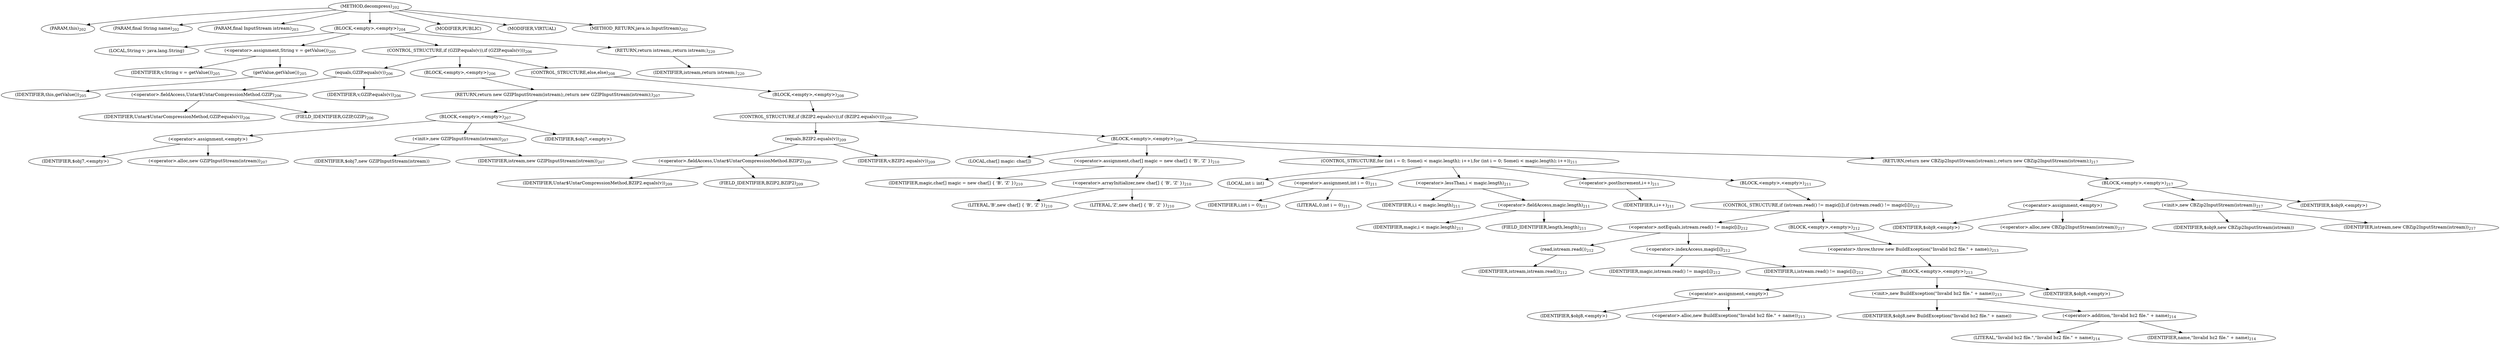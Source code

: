 digraph "decompress" {  
"273" [label = <(METHOD,decompress)<SUB>202</SUB>> ]
"25" [label = <(PARAM,this)<SUB>202</SUB>> ]
"274" [label = <(PARAM,final String name)<SUB>202</SUB>> ]
"275" [label = <(PARAM,final InputStream istream)<SUB>203</SUB>> ]
"276" [label = <(BLOCK,&lt;empty&gt;,&lt;empty&gt;)<SUB>204</SUB>> ]
"277" [label = <(LOCAL,String v: java.lang.String)> ]
"278" [label = <(&lt;operator&gt;.assignment,String v = getValue())<SUB>205</SUB>> ]
"279" [label = <(IDENTIFIER,v,String v = getValue())<SUB>205</SUB>> ]
"280" [label = <(getValue,getValue())<SUB>205</SUB>> ]
"24" [label = <(IDENTIFIER,this,getValue())<SUB>205</SUB>> ]
"281" [label = <(CONTROL_STRUCTURE,if (GZIP.equals(v)),if (GZIP.equals(v)))<SUB>206</SUB>> ]
"282" [label = <(equals,GZIP.equals(v))<SUB>206</SUB>> ]
"283" [label = <(&lt;operator&gt;.fieldAccess,Untar$UntarCompressionMethod.GZIP)<SUB>206</SUB>> ]
"284" [label = <(IDENTIFIER,Untar$UntarCompressionMethod,GZIP.equals(v))<SUB>206</SUB>> ]
"285" [label = <(FIELD_IDENTIFIER,GZIP,GZIP)<SUB>206</SUB>> ]
"286" [label = <(IDENTIFIER,v,GZIP.equals(v))<SUB>206</SUB>> ]
"287" [label = <(BLOCK,&lt;empty&gt;,&lt;empty&gt;)<SUB>206</SUB>> ]
"288" [label = <(RETURN,return new GZIPInputStream(istream);,return new GZIPInputStream(istream);)<SUB>207</SUB>> ]
"289" [label = <(BLOCK,&lt;empty&gt;,&lt;empty&gt;)<SUB>207</SUB>> ]
"290" [label = <(&lt;operator&gt;.assignment,&lt;empty&gt;)> ]
"291" [label = <(IDENTIFIER,$obj7,&lt;empty&gt;)> ]
"292" [label = <(&lt;operator&gt;.alloc,new GZIPInputStream(istream))<SUB>207</SUB>> ]
"293" [label = <(&lt;init&gt;,new GZIPInputStream(istream))<SUB>207</SUB>> ]
"294" [label = <(IDENTIFIER,$obj7,new GZIPInputStream(istream))> ]
"295" [label = <(IDENTIFIER,istream,new GZIPInputStream(istream))<SUB>207</SUB>> ]
"296" [label = <(IDENTIFIER,$obj7,&lt;empty&gt;)> ]
"297" [label = <(CONTROL_STRUCTURE,else,else)<SUB>208</SUB>> ]
"298" [label = <(BLOCK,&lt;empty&gt;,&lt;empty&gt;)<SUB>208</SUB>> ]
"299" [label = <(CONTROL_STRUCTURE,if (BZIP2.equals(v)),if (BZIP2.equals(v)))<SUB>209</SUB>> ]
"300" [label = <(equals,BZIP2.equals(v))<SUB>209</SUB>> ]
"301" [label = <(&lt;operator&gt;.fieldAccess,Untar$UntarCompressionMethod.BZIP2)<SUB>209</SUB>> ]
"302" [label = <(IDENTIFIER,Untar$UntarCompressionMethod,BZIP2.equals(v))<SUB>209</SUB>> ]
"303" [label = <(FIELD_IDENTIFIER,BZIP2,BZIP2)<SUB>209</SUB>> ]
"304" [label = <(IDENTIFIER,v,BZIP2.equals(v))<SUB>209</SUB>> ]
"305" [label = <(BLOCK,&lt;empty&gt;,&lt;empty&gt;)<SUB>209</SUB>> ]
"306" [label = <(LOCAL,char[] magic: char[])> ]
"307" [label = <(&lt;operator&gt;.assignment,char[] magic = new char[] { 'B', 'Z' })<SUB>210</SUB>> ]
"308" [label = <(IDENTIFIER,magic,char[] magic = new char[] { 'B', 'Z' })<SUB>210</SUB>> ]
"309" [label = <(&lt;operator&gt;.arrayInitializer,new char[] { 'B', 'Z' })<SUB>210</SUB>> ]
"310" [label = <(LITERAL,'B',new char[] { 'B', 'Z' })<SUB>210</SUB>> ]
"311" [label = <(LITERAL,'Z',new char[] { 'B', 'Z' })<SUB>210</SUB>> ]
"312" [label = <(CONTROL_STRUCTURE,for (int i = 0; Some(i &lt; magic.length); i++),for (int i = 0; Some(i &lt; magic.length); i++))<SUB>211</SUB>> ]
"313" [label = <(LOCAL,int i: int)> ]
"314" [label = <(&lt;operator&gt;.assignment,int i = 0)<SUB>211</SUB>> ]
"315" [label = <(IDENTIFIER,i,int i = 0)<SUB>211</SUB>> ]
"316" [label = <(LITERAL,0,int i = 0)<SUB>211</SUB>> ]
"317" [label = <(&lt;operator&gt;.lessThan,i &lt; magic.length)<SUB>211</SUB>> ]
"318" [label = <(IDENTIFIER,i,i &lt; magic.length)<SUB>211</SUB>> ]
"319" [label = <(&lt;operator&gt;.fieldAccess,magic.length)<SUB>211</SUB>> ]
"320" [label = <(IDENTIFIER,magic,i &lt; magic.length)<SUB>211</SUB>> ]
"321" [label = <(FIELD_IDENTIFIER,length,length)<SUB>211</SUB>> ]
"322" [label = <(&lt;operator&gt;.postIncrement,i++)<SUB>211</SUB>> ]
"323" [label = <(IDENTIFIER,i,i++)<SUB>211</SUB>> ]
"324" [label = <(BLOCK,&lt;empty&gt;,&lt;empty&gt;)<SUB>211</SUB>> ]
"325" [label = <(CONTROL_STRUCTURE,if (istream.read() != magic[i]),if (istream.read() != magic[i]))<SUB>212</SUB>> ]
"326" [label = <(&lt;operator&gt;.notEquals,istream.read() != magic[i])<SUB>212</SUB>> ]
"327" [label = <(read,istream.read())<SUB>212</SUB>> ]
"328" [label = <(IDENTIFIER,istream,istream.read())<SUB>212</SUB>> ]
"329" [label = <(&lt;operator&gt;.indexAccess,magic[i])<SUB>212</SUB>> ]
"330" [label = <(IDENTIFIER,magic,istream.read() != magic[i])<SUB>212</SUB>> ]
"331" [label = <(IDENTIFIER,i,istream.read() != magic[i])<SUB>212</SUB>> ]
"332" [label = <(BLOCK,&lt;empty&gt;,&lt;empty&gt;)<SUB>212</SUB>> ]
"333" [label = <(&lt;operator&gt;.throw,throw new BuildException(&quot;Invalid bz2 file.&quot; + name);)<SUB>213</SUB>> ]
"334" [label = <(BLOCK,&lt;empty&gt;,&lt;empty&gt;)<SUB>213</SUB>> ]
"335" [label = <(&lt;operator&gt;.assignment,&lt;empty&gt;)> ]
"336" [label = <(IDENTIFIER,$obj8,&lt;empty&gt;)> ]
"337" [label = <(&lt;operator&gt;.alloc,new BuildException(&quot;Invalid bz2 file.&quot; + name))<SUB>213</SUB>> ]
"338" [label = <(&lt;init&gt;,new BuildException(&quot;Invalid bz2 file.&quot; + name))<SUB>213</SUB>> ]
"339" [label = <(IDENTIFIER,$obj8,new BuildException(&quot;Invalid bz2 file.&quot; + name))> ]
"340" [label = <(&lt;operator&gt;.addition,&quot;Invalid bz2 file.&quot; + name)<SUB>214</SUB>> ]
"341" [label = <(LITERAL,&quot;Invalid bz2 file.&quot;,&quot;Invalid bz2 file.&quot; + name)<SUB>214</SUB>> ]
"342" [label = <(IDENTIFIER,name,&quot;Invalid bz2 file.&quot; + name)<SUB>214</SUB>> ]
"343" [label = <(IDENTIFIER,$obj8,&lt;empty&gt;)> ]
"344" [label = <(RETURN,return new CBZip2InputStream(istream);,return new CBZip2InputStream(istream);)<SUB>217</SUB>> ]
"345" [label = <(BLOCK,&lt;empty&gt;,&lt;empty&gt;)<SUB>217</SUB>> ]
"346" [label = <(&lt;operator&gt;.assignment,&lt;empty&gt;)> ]
"347" [label = <(IDENTIFIER,$obj9,&lt;empty&gt;)> ]
"348" [label = <(&lt;operator&gt;.alloc,new CBZip2InputStream(istream))<SUB>217</SUB>> ]
"349" [label = <(&lt;init&gt;,new CBZip2InputStream(istream))<SUB>217</SUB>> ]
"350" [label = <(IDENTIFIER,$obj9,new CBZip2InputStream(istream))> ]
"351" [label = <(IDENTIFIER,istream,new CBZip2InputStream(istream))<SUB>217</SUB>> ]
"352" [label = <(IDENTIFIER,$obj9,&lt;empty&gt;)> ]
"353" [label = <(RETURN,return istream;,return istream;)<SUB>220</SUB>> ]
"354" [label = <(IDENTIFIER,istream,return istream;)<SUB>220</SUB>> ]
"355" [label = <(MODIFIER,PUBLIC)> ]
"356" [label = <(MODIFIER,VIRTUAL)> ]
"357" [label = <(METHOD_RETURN,java.io.InputStream)<SUB>202</SUB>> ]
  "273" -> "25" 
  "273" -> "274" 
  "273" -> "275" 
  "273" -> "276" 
  "273" -> "355" 
  "273" -> "356" 
  "273" -> "357" 
  "276" -> "277" 
  "276" -> "278" 
  "276" -> "281" 
  "276" -> "353" 
  "278" -> "279" 
  "278" -> "280" 
  "280" -> "24" 
  "281" -> "282" 
  "281" -> "287" 
  "281" -> "297" 
  "282" -> "283" 
  "282" -> "286" 
  "283" -> "284" 
  "283" -> "285" 
  "287" -> "288" 
  "288" -> "289" 
  "289" -> "290" 
  "289" -> "293" 
  "289" -> "296" 
  "290" -> "291" 
  "290" -> "292" 
  "293" -> "294" 
  "293" -> "295" 
  "297" -> "298" 
  "298" -> "299" 
  "299" -> "300" 
  "299" -> "305" 
  "300" -> "301" 
  "300" -> "304" 
  "301" -> "302" 
  "301" -> "303" 
  "305" -> "306" 
  "305" -> "307" 
  "305" -> "312" 
  "305" -> "344" 
  "307" -> "308" 
  "307" -> "309" 
  "309" -> "310" 
  "309" -> "311" 
  "312" -> "313" 
  "312" -> "314" 
  "312" -> "317" 
  "312" -> "322" 
  "312" -> "324" 
  "314" -> "315" 
  "314" -> "316" 
  "317" -> "318" 
  "317" -> "319" 
  "319" -> "320" 
  "319" -> "321" 
  "322" -> "323" 
  "324" -> "325" 
  "325" -> "326" 
  "325" -> "332" 
  "326" -> "327" 
  "326" -> "329" 
  "327" -> "328" 
  "329" -> "330" 
  "329" -> "331" 
  "332" -> "333" 
  "333" -> "334" 
  "334" -> "335" 
  "334" -> "338" 
  "334" -> "343" 
  "335" -> "336" 
  "335" -> "337" 
  "338" -> "339" 
  "338" -> "340" 
  "340" -> "341" 
  "340" -> "342" 
  "344" -> "345" 
  "345" -> "346" 
  "345" -> "349" 
  "345" -> "352" 
  "346" -> "347" 
  "346" -> "348" 
  "349" -> "350" 
  "349" -> "351" 
  "353" -> "354" 
}
